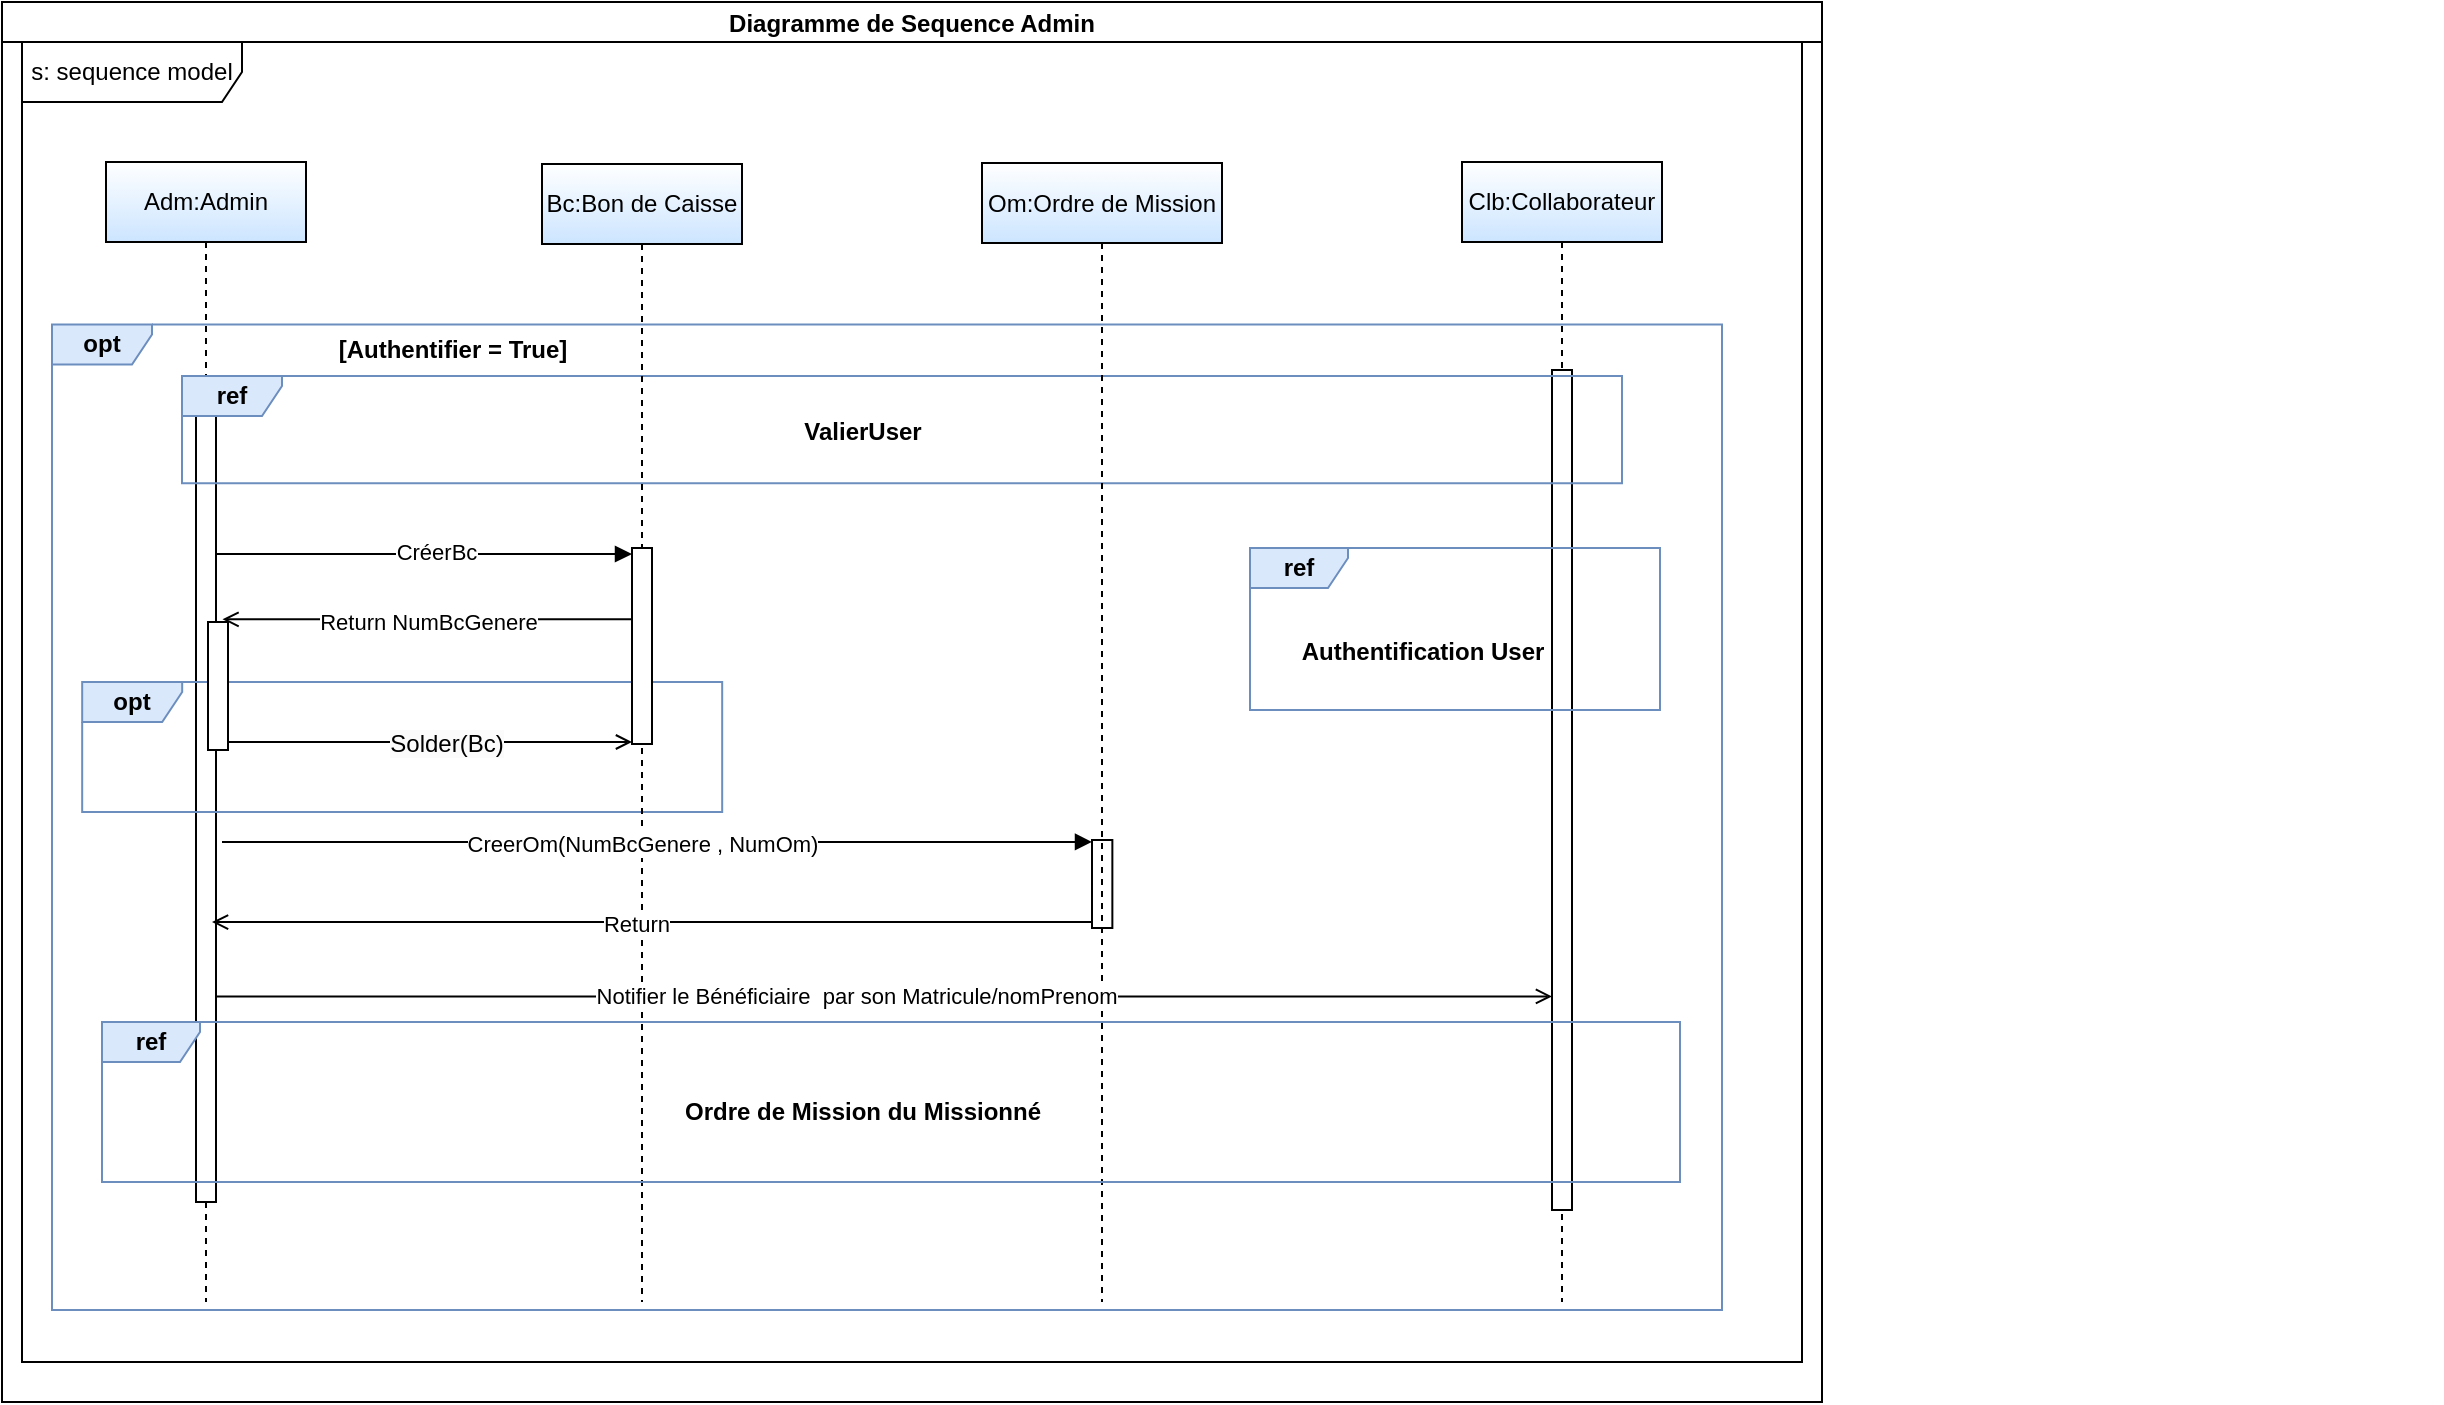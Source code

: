 <mxfile version="24.1.0" type="github" pages="2">
  <diagram name="Page-1" id="2YBvvXClWsGukQMizWep">
    <mxGraphModel dx="1941" dy="1782" grid="1" gridSize="10" guides="1" tooltips="1" connect="1" arrows="1" fold="1" page="1" pageScale="1" pageWidth="850" pageHeight="1100" math="0" shadow="0">
      <root>
        <mxCell id="0" />
        <mxCell id="1" parent="0" />
        <mxCell id="aM9ryv3xv72pqoxQDRHE-1" value="Adm:Admin" style="shape=umlLifeline;perimeter=lifelinePerimeter;whiteSpace=wrap;html=1;container=0;dropTarget=0;collapsible=0;recursiveResize=0;outlineConnect=0;portConstraint=eastwest;newEdgeStyle={&quot;edgeStyle&quot;:&quot;elbowEdgeStyle&quot;,&quot;elbow&quot;:&quot;vertical&quot;,&quot;curved&quot;:0,&quot;rounded&quot;:0};fillColor=default;strokeColor=#000000;gradientColor=#CCE5FF;" parent="1" vertex="1">
          <mxGeometry x="42" y="40" width="100" height="570" as="geometry" />
        </mxCell>
        <mxCell id="aM9ryv3xv72pqoxQDRHE-2" value="" style="html=1;points=[];perimeter=orthogonalPerimeter;outlineConnect=0;targetShapes=umlLifeline;portConstraint=eastwest;newEdgeStyle={&quot;edgeStyle&quot;:&quot;elbowEdgeStyle&quot;,&quot;elbow&quot;:&quot;vertical&quot;,&quot;curved&quot;:0,&quot;rounded&quot;:0};" parent="aM9ryv3xv72pqoxQDRHE-1" vertex="1">
          <mxGeometry x="45" y="110" width="10" height="410" as="geometry" />
        </mxCell>
        <mxCell id="aM9ryv3xv72pqoxQDRHE-5" value="Clb:Collaborateur" style="shape=umlLifeline;perimeter=lifelinePerimeter;whiteSpace=wrap;html=1;container=0;dropTarget=0;collapsible=0;recursiveResize=0;outlineConnect=0;portConstraint=eastwest;newEdgeStyle={&quot;edgeStyle&quot;:&quot;elbowEdgeStyle&quot;,&quot;elbow&quot;:&quot;vertical&quot;,&quot;curved&quot;:0,&quot;rounded&quot;:0};gradientColor=#CCE5FF;" parent="1" vertex="1">
          <mxGeometry x="720" y="40" width="100" height="570" as="geometry" />
        </mxCell>
        <mxCell id="n-zNSpfsTMb-PeeRXI1q-18" value="" style="group;fillColor=none;" vertex="1" connectable="0" parent="1">
          <mxGeometry x="15" y="124" width="1195" height="490.01" as="geometry" />
        </mxCell>
        <mxCell id="n-zNSpfsTMb-PeeRXI1q-1" value="&lt;b&gt;opt&lt;/b&gt;" style="shape=umlFrame;whiteSpace=wrap;html=1;pointerEvents=0;width=50;height=20;fillColor=#dae8fc;strokeColor=#6c8ebf;" vertex="1" parent="n-zNSpfsTMb-PeeRXI1q-18">
          <mxGeometry y="-2.72" width="835" height="492.73" as="geometry" />
        </mxCell>
        <mxCell id="n-zNSpfsTMb-PeeRXI1q-14" value="&lt;b&gt;[Authentifier = True]&lt;/b&gt;" style="text;html=1;align=center;verticalAlign=middle;resizable=0;points=[];autosize=1;strokeColor=none;fillColor=none;" vertex="1" parent="n-zNSpfsTMb-PeeRXI1q-18">
          <mxGeometry x="130.004" y="-5.004" width="140" height="30" as="geometry" />
        </mxCell>
        <mxCell id="n-zNSpfsTMb-PeeRXI1q-28" value="" style="group" vertex="1" connectable="0" parent="n-zNSpfsTMb-PeeRXI1q-18">
          <mxGeometry x="5.09" y="100" width="366.59" height="199" as="geometry" />
        </mxCell>
        <mxCell id="n-zNSpfsTMb-PeeRXI1q-29" value="&lt;b&gt;opt&lt;/b&gt;" style="shape=umlFrame;whiteSpace=wrap;html=1;pointerEvents=0;width=50;height=20;fillColor=#dae8fc;strokeColor=#6c8ebf;" vertex="1" parent="n-zNSpfsTMb-PeeRXI1q-28">
          <mxGeometry x="10" y="76" width="320" height="65" as="geometry" />
        </mxCell>
        <mxCell id="n-zNSpfsTMb-PeeRXI1q-70" value="" style="html=1;points=[];perimeter=orthogonalPerimeter;outlineConnect=0;targetShapes=umlLifeline;portConstraint=eastwest;newEdgeStyle={&quot;edgeStyle&quot;:&quot;elbowEdgeStyle&quot;,&quot;elbow&quot;:&quot;vertical&quot;,&quot;curved&quot;:0,&quot;rounded&quot;:0};" vertex="1" parent="n-zNSpfsTMb-PeeRXI1q-28">
          <mxGeometry x="72.91" y="46" width="10" height="64" as="geometry" />
        </mxCell>
        <mxCell id="n-zNSpfsTMb-PeeRXI1q-80" value="" style="html=1;verticalAlign=bottom;endArrow=block;curved=0;rounded=0;" edge="1" parent="n-zNSpfsTMb-PeeRXI1q-28" source="aM9ryv3xv72pqoxQDRHE-2">
          <mxGeometry width="80" relative="1" as="geometry">
            <mxPoint x="79.91" y="12" as="sourcePoint" />
            <mxPoint x="284.91" y="12" as="targetPoint" />
          </mxGeometry>
        </mxCell>
        <mxCell id="n-zNSpfsTMb-PeeRXI1q-86" value="CréerBc" style="edgeLabel;html=1;align=center;verticalAlign=middle;resizable=0;points=[];" vertex="1" connectable="0" parent="n-zNSpfsTMb-PeeRXI1q-80">
          <mxGeometry x="0.06" y="1" relative="1" as="geometry">
            <mxPoint as="offset" />
          </mxGeometry>
        </mxCell>
        <mxCell id="n-zNSpfsTMb-PeeRXI1q-32" value="" style="html=1;points=[];perimeter=orthogonalPerimeter;outlineConnect=0;targetShapes=umlLifeline;portConstraint=eastwest;newEdgeStyle={&quot;edgeStyle&quot;:&quot;elbowEdgeStyle&quot;,&quot;elbow&quot;:&quot;vertical&quot;,&quot;curved&quot;:0,&quot;rounded&quot;:0};" vertex="1" parent="n-zNSpfsTMb-PeeRXI1q-18">
          <mxGeometry x="520" y="255" width="10.18" height="44" as="geometry" />
        </mxCell>
        <mxCell id="n-zNSpfsTMb-PeeRXI1q-16" value="&lt;b&gt;Authentification User&lt;/b&gt;" style="text;html=1;align=center;verticalAlign=middle;resizable=0;points=[];autosize=1;strokeColor=none;fillColor=none;" vertex="1" parent="n-zNSpfsTMb-PeeRXI1q-18">
          <mxGeometry x="614.995" y="145.996" width="140" height="30" as="geometry" />
        </mxCell>
        <mxCell id="aM9ryv3xv72pqoxQDRHE-6" value="" style="html=1;points=[];perimeter=orthogonalPerimeter;outlineConnect=0;targetShapes=umlLifeline;portConstraint=eastwest;newEdgeStyle={&quot;edgeStyle&quot;:&quot;elbowEdgeStyle&quot;,&quot;elbow&quot;:&quot;vertical&quot;,&quot;curved&quot;:0,&quot;rounded&quot;:0};" parent="n-zNSpfsTMb-PeeRXI1q-18" vertex="1">
          <mxGeometry x="750" y="20" width="10" height="420" as="geometry" />
        </mxCell>
        <mxCell id="n-zNSpfsTMb-PeeRXI1q-22" value="" style="group;labelBackgroundColor=none;textShadow=0;fontColor=default;labelBorderColor=default;fillColor=none;" vertex="1" connectable="0" parent="n-zNSpfsTMb-PeeRXI1q-18">
          <mxGeometry x="65" y="23" width="720" height="67" as="geometry" />
        </mxCell>
        <mxCell id="n-zNSpfsTMb-PeeRXI1q-23" value="&lt;b&gt;ref&lt;/b&gt;" style="shape=umlFrame;whiteSpace=wrap;html=1;pointerEvents=0;width=50;height=20;fillColor=#dae8fc;strokeColor=#6c8ebf;" vertex="1" parent="n-zNSpfsTMb-PeeRXI1q-22">
          <mxGeometry width="720" height="53.6" as="geometry" />
        </mxCell>
        <mxCell id="n-zNSpfsTMb-PeeRXI1q-24" value="&lt;b&gt;ValierUser&lt;/b&gt;" style="text;html=1;align=center;verticalAlign=middle;resizable=0;points=[];autosize=1;strokeColor=none;fillColor=none;" vertex="1" parent="n-zNSpfsTMb-PeeRXI1q-22">
          <mxGeometry x="299.997" y="13.403" width="80" height="30" as="geometry" />
        </mxCell>
        <mxCell id="n-zNSpfsTMb-PeeRXI1q-15" value="&lt;b&gt;ref&lt;/b&gt;" style="shape=umlFrame;whiteSpace=wrap;html=1;pointerEvents=0;width=49;height=20;fillColor=#dae8fc;strokeColor=#6c8ebf;" vertex="1" parent="n-zNSpfsTMb-PeeRXI1q-18">
          <mxGeometry x="599" y="109" width="205" height="81" as="geometry" />
        </mxCell>
        <mxCell id="PjLnis-dyz4PdIoA_UZE-3" value="&lt;b&gt;Ordre de Mission du Missionné&lt;/b&gt;" style="text;html=1;align=center;verticalAlign=middle;resizable=0;points=[];autosize=1;strokeColor=none;fillColor=none;" vertex="1" parent="n-zNSpfsTMb-PeeRXI1q-18">
          <mxGeometry x="304.995" y="375.996" width="200" height="30" as="geometry" />
        </mxCell>
        <mxCell id="n-zNSpfsTMb-PeeRXI1q-19" value="Bc:Bon de Caisse" style="shape=umlLifeline;perimeter=lifelinePerimeter;whiteSpace=wrap;html=1;container=0;dropTarget=0;collapsible=0;recursiveResize=0;outlineConnect=0;portConstraint=eastwest;newEdgeStyle={&quot;edgeStyle&quot;:&quot;elbowEdgeStyle&quot;,&quot;elbow&quot;:&quot;vertical&quot;,&quot;curved&quot;:0,&quot;rounded&quot;:0};gradientColor=#CCE5FF;" vertex="1" parent="1">
          <mxGeometry x="260" y="41" width="100" height="569" as="geometry" />
        </mxCell>
        <mxCell id="n-zNSpfsTMb-PeeRXI1q-20" value="" style="html=1;points=[];perimeter=orthogonalPerimeter;outlineConnect=0;targetShapes=umlLifeline;portConstraint=eastwest;newEdgeStyle={&quot;edgeStyle&quot;:&quot;elbowEdgeStyle&quot;,&quot;elbow&quot;:&quot;vertical&quot;,&quot;curved&quot;:0,&quot;rounded&quot;:0};" vertex="1" parent="n-zNSpfsTMb-PeeRXI1q-19">
          <mxGeometry x="45" y="192" width="10" height="98" as="geometry" />
        </mxCell>
        <mxCell id="n-zNSpfsTMb-PeeRXI1q-31" value="Om:Ordre de Mission" style="shape=umlLifeline;perimeter=lifelinePerimeter;whiteSpace=wrap;html=1;container=0;dropTarget=0;collapsible=0;recursiveResize=0;outlineConnect=0;portConstraint=eastwest;newEdgeStyle={&quot;edgeStyle&quot;:&quot;elbowEdgeStyle&quot;,&quot;elbow&quot;:&quot;vertical&quot;,&quot;curved&quot;:0,&quot;rounded&quot;:0};gradientColor=#CCE5FF;" vertex="1" parent="1">
          <mxGeometry x="480" y="40.5" width="120" height="569.5" as="geometry" />
        </mxCell>
        <mxCell id="n-zNSpfsTMb-PeeRXI1q-67" value="" style="endArrow=open;endFill=1;html=1;rounded=0;" edge="1" parent="1" target="aM9ryv3xv72pqoxQDRHE-6">
          <mxGeometry width="160" relative="1" as="geometry">
            <mxPoint x="97" y="457.206" as="sourcePoint" />
            <mxPoint x="720" y="457.206" as="targetPoint" />
          </mxGeometry>
        </mxCell>
        <mxCell id="n-zNSpfsTMb-PeeRXI1q-68" value="Notifier le Bénéficiaire&amp;nbsp; par son Matricule/nomPrenom" style="edgeLabel;html=1;align=center;verticalAlign=middle;resizable=0;points=[];" vertex="1" connectable="0" parent="n-zNSpfsTMb-PeeRXI1q-67">
          <mxGeometry x="-0.048" relative="1" as="geometry">
            <mxPoint x="2" as="offset" />
          </mxGeometry>
        </mxCell>
        <mxCell id="aM9ryv3xv72pqoxQDRHE-9" value="CreerOm(NumBcGenere , NumOm)" style="html=1;verticalAlign=bottom;endArrow=block;edgeStyle=elbowEdgeStyle;elbow=horizontal;curved=0;rounded=0;entryX=0.491;entryY=0.057;entryDx=0;entryDy=0;entryPerimeter=0;" parent="1" edge="1">
          <mxGeometry x="-0.034" y="-10" relative="1" as="geometry">
            <mxPoint x="100" y="380" as="sourcePoint" />
            <Array as="points">
              <mxPoint x="200.421" y="379.587" />
            </Array>
            <mxPoint x="534.998" y="379.987" as="targetPoint" />
            <mxPoint as="offset" />
          </mxGeometry>
        </mxCell>
        <mxCell id="n-zNSpfsTMb-PeeRXI1q-87" value="" style="endArrow=open;endFill=1;html=1;rounded=0;entryX=0.725;entryY=-0.021;entryDx=0;entryDy=0;entryPerimeter=0;" edge="1" parent="1" source="n-zNSpfsTMb-PeeRXI1q-20" target="n-zNSpfsTMb-PeeRXI1q-70">
          <mxGeometry width="160" relative="1" as="geometry">
            <mxPoint x="290" y="270" as="sourcePoint" />
            <mxPoint x="110" y="270" as="targetPoint" />
          </mxGeometry>
        </mxCell>
        <mxCell id="n-zNSpfsTMb-PeeRXI1q-88" value="Return NumBcGenere" style="edgeLabel;html=1;align=center;verticalAlign=middle;resizable=0;points=[];" vertex="1" connectable="0" parent="n-zNSpfsTMb-PeeRXI1q-87">
          <mxGeometry x="0.074" relative="1" as="geometry">
            <mxPoint x="8" y="1" as="offset" />
          </mxGeometry>
        </mxCell>
        <mxCell id="n-zNSpfsTMb-PeeRXI1q-71" value="" style="endArrow=open;endFill=1;html=1;rounded=0;" edge="1" parent="1" source="n-zNSpfsTMb-PeeRXI1q-70">
          <mxGeometry width="160" relative="1" as="geometry">
            <mxPoint x="110" y="330" as="sourcePoint" />
            <mxPoint x="305" y="330" as="targetPoint" />
          </mxGeometry>
        </mxCell>
        <mxCell id="n-zNSpfsTMb-PeeRXI1q-72" value="&lt;span style=&quot;font-size: 12px; background-color: rgb(251, 251, 251);&quot;&gt;Solder(Bc)&lt;/span&gt;" style="edgeLabel;html=1;align=center;verticalAlign=middle;resizable=0;points=[];" vertex="1" connectable="0" parent="n-zNSpfsTMb-PeeRXI1q-71">
          <mxGeometry x="0.079" y="-1" relative="1" as="geometry">
            <mxPoint as="offset" />
          </mxGeometry>
        </mxCell>
        <mxCell id="PjLnis-dyz4PdIoA_UZE-1" value="" style="endArrow=open;endFill=1;html=1;rounded=0;" edge="1" parent="1" source="n-zNSpfsTMb-PeeRXI1q-32">
          <mxGeometry width="160" relative="1" as="geometry">
            <mxPoint x="530" y="420" as="sourcePoint" />
            <mxPoint x="95" y="420.008" as="targetPoint" />
          </mxGeometry>
        </mxCell>
        <mxCell id="PjLnis-dyz4PdIoA_UZE-2" value="Return" style="edgeLabel;html=1;align=center;verticalAlign=middle;resizable=0;points=[];" vertex="1" connectable="0" parent="PjLnis-dyz4PdIoA_UZE-1">
          <mxGeometry x="0.074" relative="1" as="geometry">
            <mxPoint x="8" y="1" as="offset" />
          </mxGeometry>
        </mxCell>
        <mxCell id="PjLnis-dyz4PdIoA_UZE-4" value="&lt;b&gt;ref&lt;/b&gt;" style="shape=umlFrame;whiteSpace=wrap;html=1;pointerEvents=0;width=49;height=20;fillColor=#dae8fc;strokeColor=#6c8ebf;" vertex="1" parent="1">
          <mxGeometry x="40" y="470" width="789" height="80" as="geometry" />
        </mxCell>
        <mxCell id="PjLnis-dyz4PdIoA_UZE-5" value="Diagramme de Sequence Admin" style="swimlane;startSize=20;" vertex="1" parent="1">
          <mxGeometry x="-10" y="-40" width="910" height="700" as="geometry">
            <mxRectangle x="-10" y="-40" width="90" height="30" as="alternateBounds" />
          </mxGeometry>
        </mxCell>
        <mxCell id="PjLnis-dyz4PdIoA_UZE-6" value="s: sequence model" style="shape=umlFrame;whiteSpace=wrap;html=1;pointerEvents=0;width=110;height=30;" vertex="1" parent="PjLnis-dyz4PdIoA_UZE-5">
          <mxGeometry x="10" y="20" width="890" height="660" as="geometry" />
        </mxCell>
      </root>
    </mxGraphModel>
  </diagram>
  <diagram id="8M2NOLG91BJXutZFo5RK" name="Page-2">
    <mxGraphModel dx="1006" dy="628" grid="1" gridSize="10" guides="1" tooltips="1" connect="1" arrows="1" fold="1" page="1" pageScale="1" pageWidth="850" pageHeight="1100" math="0" shadow="0">
      <root>
        <mxCell id="0" />
        <mxCell id="1" parent="0" />
      </root>
    </mxGraphModel>
  </diagram>
</mxfile>
